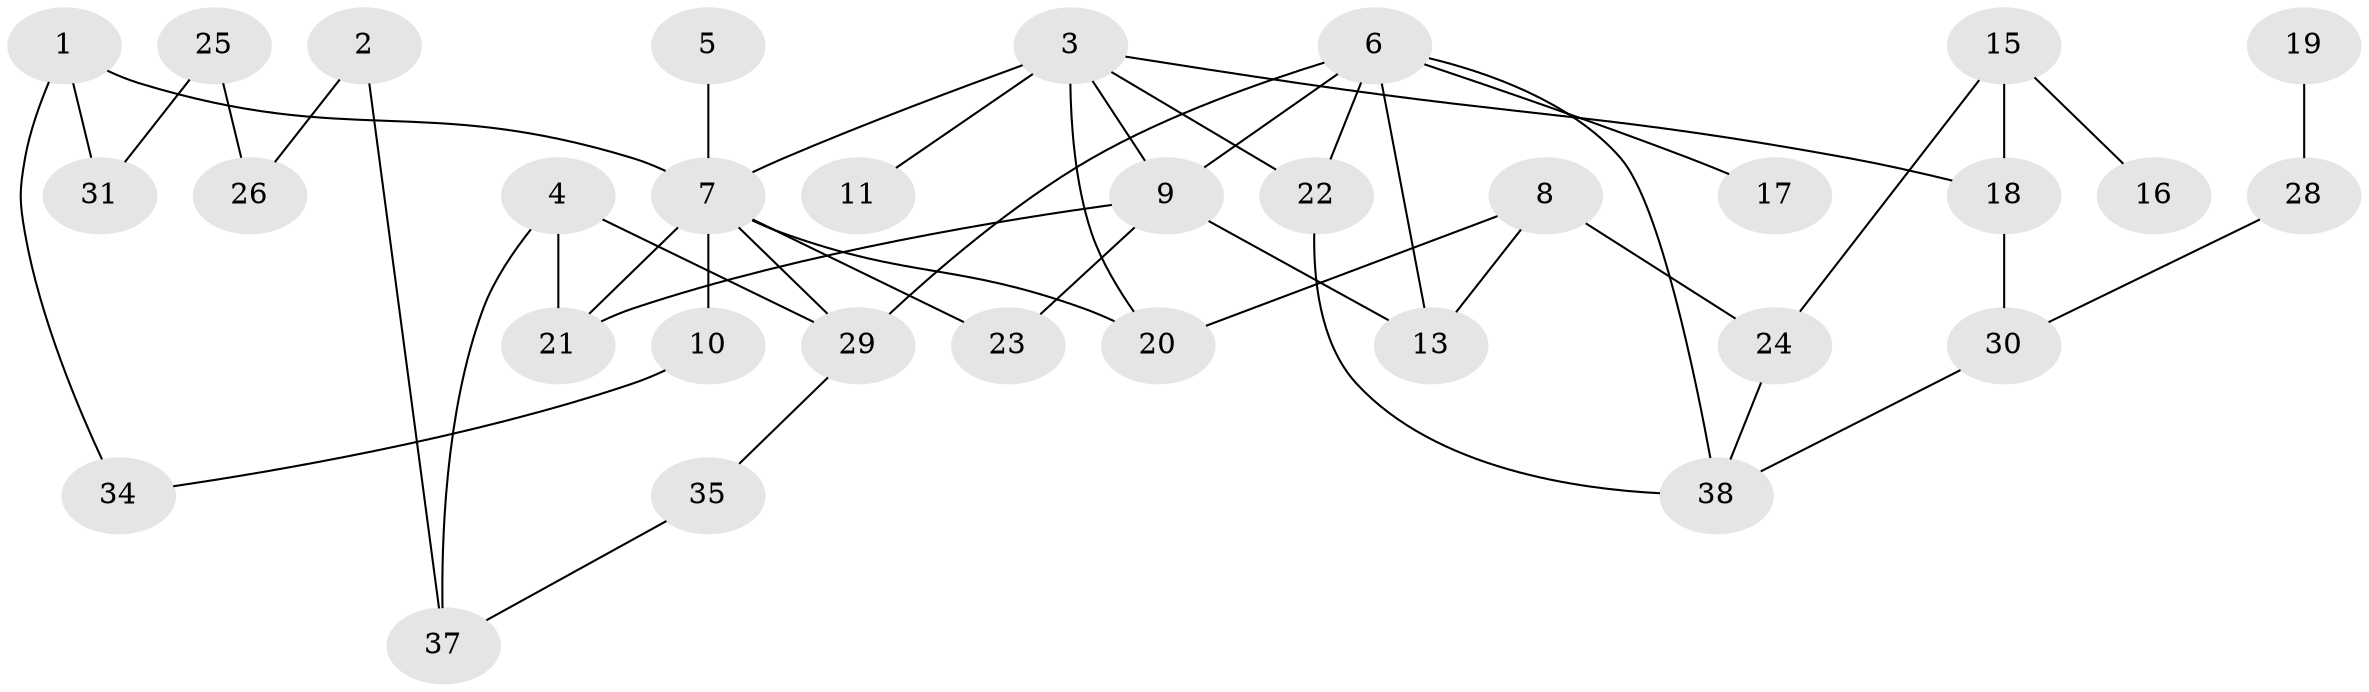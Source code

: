 // original degree distribution, {4: 0.14516129032258066, 2: 0.20967741935483872, 5: 0.04838709677419355, 3: 0.25806451612903225, 1: 0.24193548387096775, 0: 0.08064516129032258, 6: 0.016129032258064516}
// Generated by graph-tools (version 1.1) at 2025/48/03/04/25 22:48:12]
// undirected, 32 vertices, 46 edges
graph export_dot {
  node [color=gray90,style=filled];
  1;
  2;
  3;
  4;
  5;
  6;
  7;
  8;
  9;
  10;
  11;
  13;
  15;
  16;
  17;
  18;
  19;
  20;
  21;
  22;
  23;
  24;
  25;
  26;
  28;
  29;
  30;
  31;
  34;
  35;
  37;
  38;
  1 -- 7 [weight=1.0];
  1 -- 31 [weight=1.0];
  1 -- 34 [weight=1.0];
  2 -- 26 [weight=1.0];
  2 -- 37 [weight=1.0];
  3 -- 7 [weight=1.0];
  3 -- 9 [weight=1.0];
  3 -- 11 [weight=1.0];
  3 -- 18 [weight=1.0];
  3 -- 20 [weight=1.0];
  3 -- 22 [weight=1.0];
  4 -- 21 [weight=1.0];
  4 -- 29 [weight=1.0];
  4 -- 37 [weight=1.0];
  5 -- 7 [weight=1.0];
  6 -- 9 [weight=1.0];
  6 -- 13 [weight=1.0];
  6 -- 17 [weight=1.0];
  6 -- 22 [weight=1.0];
  6 -- 29 [weight=1.0];
  6 -- 38 [weight=1.0];
  7 -- 10 [weight=1.0];
  7 -- 20 [weight=2.0];
  7 -- 21 [weight=1.0];
  7 -- 23 [weight=1.0];
  7 -- 29 [weight=1.0];
  8 -- 13 [weight=1.0];
  8 -- 20 [weight=1.0];
  8 -- 24 [weight=1.0];
  9 -- 13 [weight=1.0];
  9 -- 21 [weight=1.0];
  9 -- 23 [weight=1.0];
  10 -- 34 [weight=1.0];
  15 -- 16 [weight=1.0];
  15 -- 18 [weight=1.0];
  15 -- 24 [weight=1.0];
  18 -- 30 [weight=1.0];
  19 -- 28 [weight=1.0];
  22 -- 38 [weight=1.0];
  24 -- 38 [weight=1.0];
  25 -- 26 [weight=1.0];
  25 -- 31 [weight=1.0];
  28 -- 30 [weight=1.0];
  29 -- 35 [weight=1.0];
  30 -- 38 [weight=1.0];
  35 -- 37 [weight=1.0];
}
